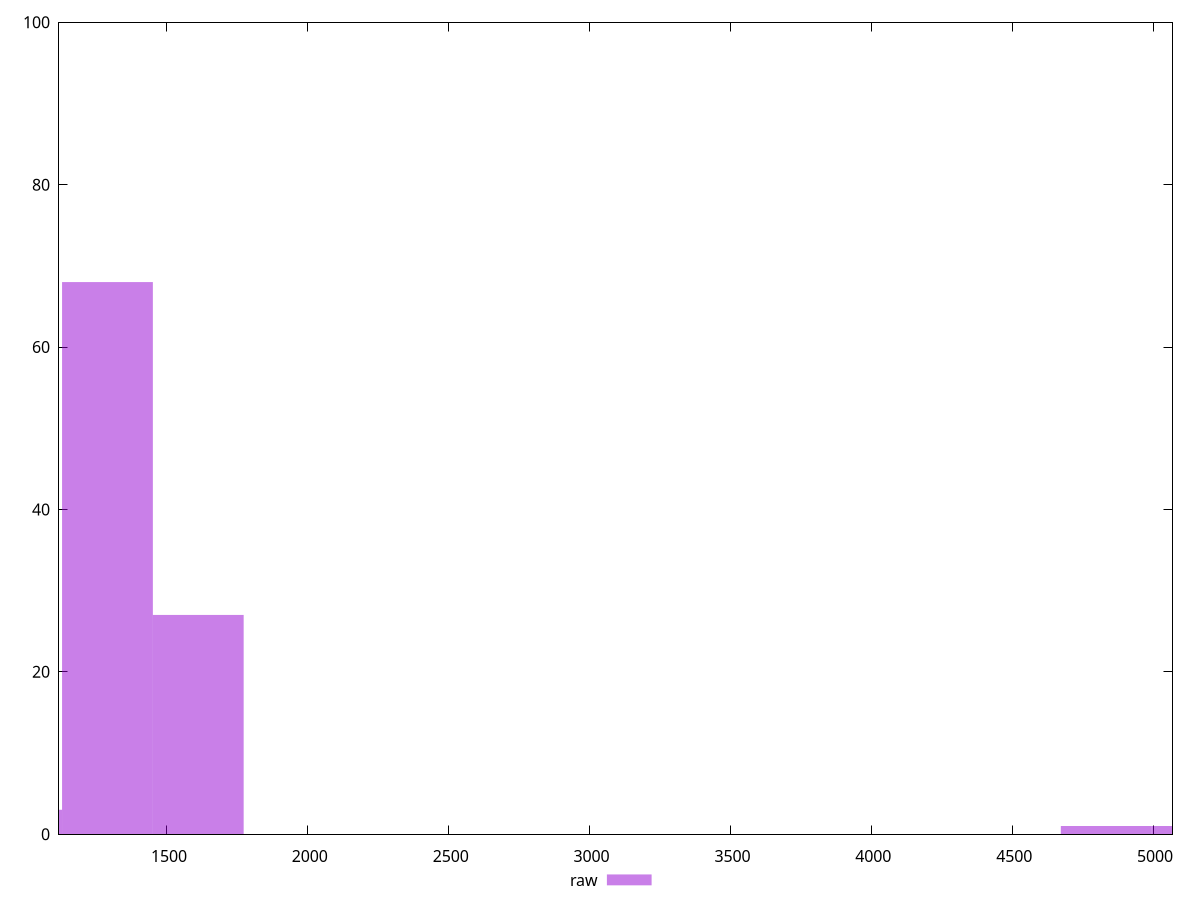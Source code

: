 reset

$raw <<EOF
1611.2598749638455 27
1289.0078999710763 68
966.7559249783072 3
4833.7796248915365 1
5156.031599884305 1
EOF

set key outside below
set boxwidth 322.2519749927691
set xrange [1117:5069]
set yrange [0:100]
set trange [0:100]
set style fill transparent solid 0.5 noborder
set terminal svg size 640, 490 enhanced background rgb 'white'
set output "reprap/render-blocking-resources/samples/pages+cached+noexternal/raw/histogram.svg"

plot $raw title "raw" with boxes

reset
